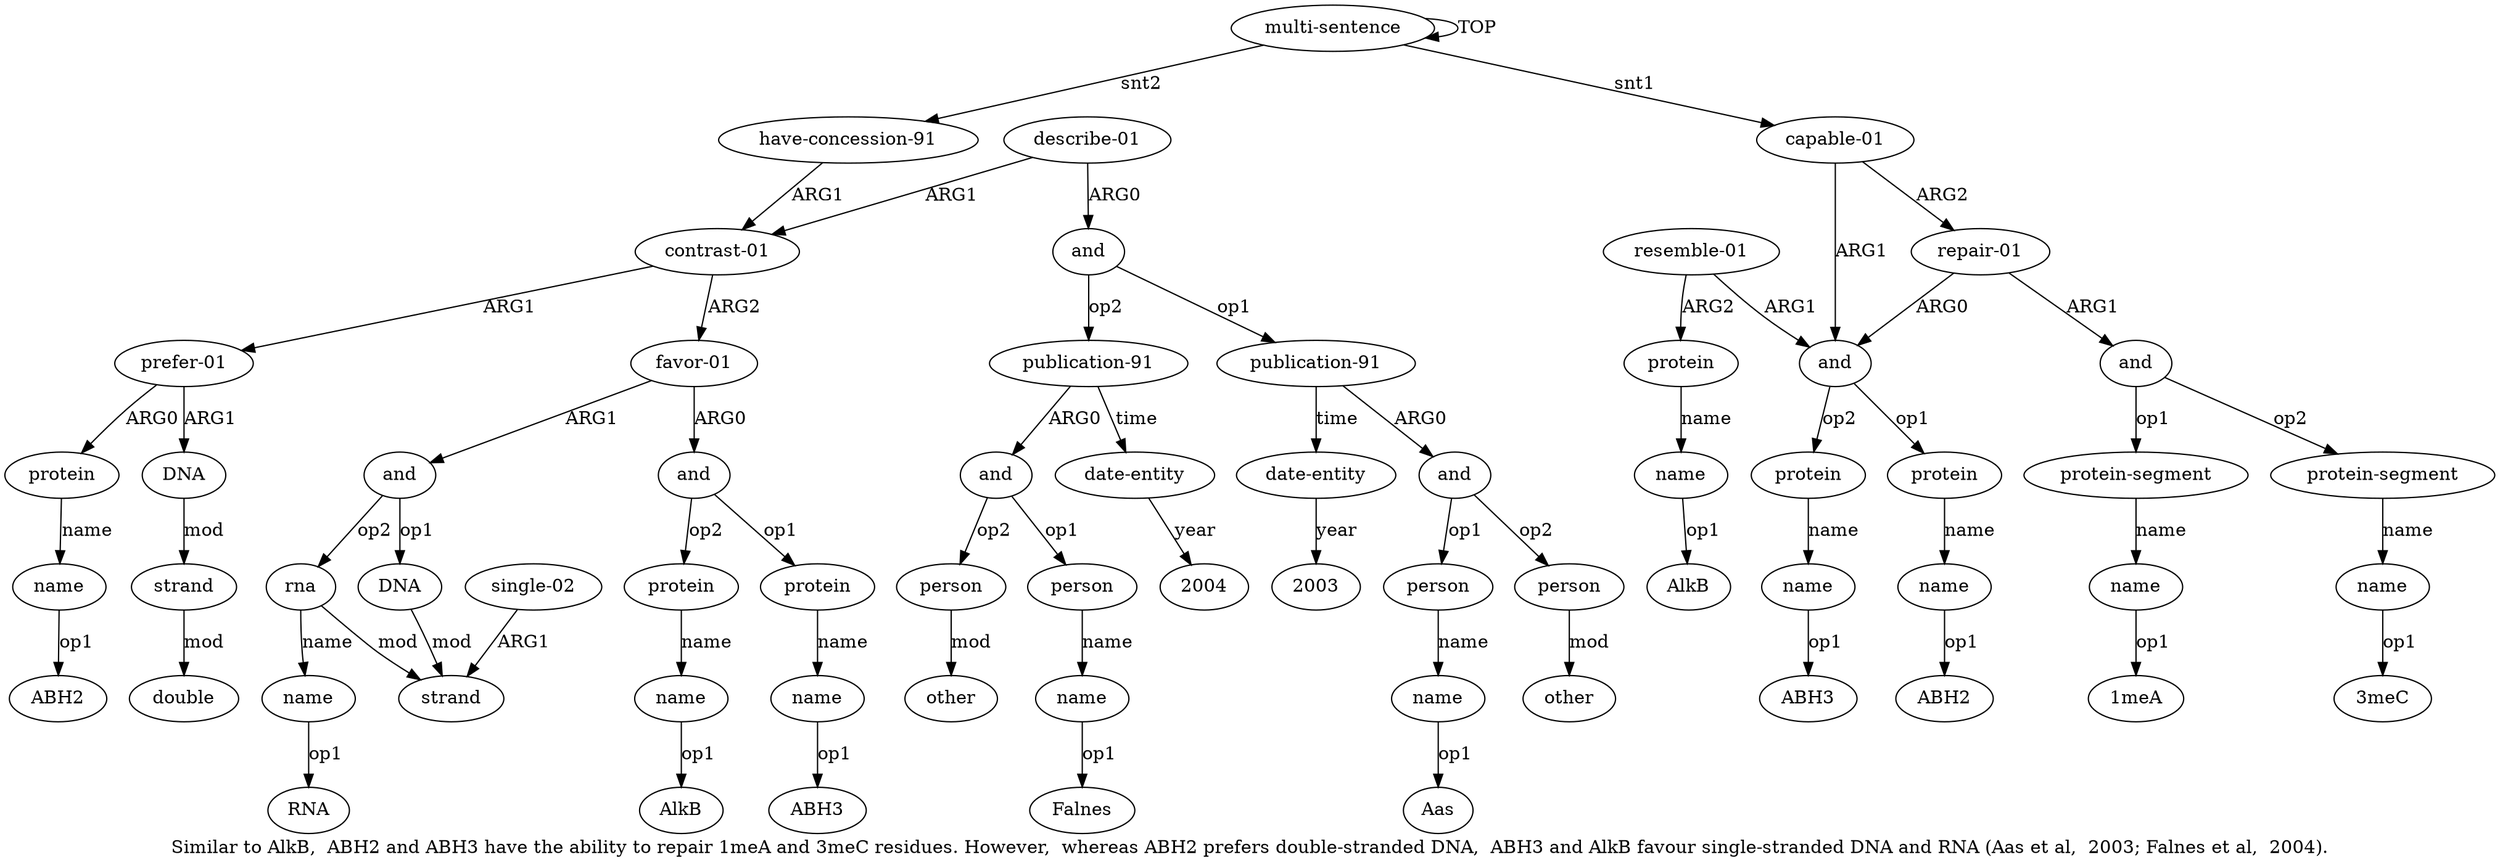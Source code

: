 digraph  {
	graph [label="Similar to AlkB,  ABH2 and ABH3 have the ability to repair 1meA and 3meC residues. However,  whereas ABH2 prefers double-stranded \
DNA,  ABH3 and AlkB favour single-stranded DNA and RNA (Aas et al,  2003; Falnes et al,  2004)."];
	node [label="\N"];
	a20	 [color=black,
		gold_ind=20,
		gold_label=name,
		label=name,
		test_ind=20,
		test_label=name];
	"a20 ABH2"	 [color=black,
		gold_ind=-1,
		gold_label=ABH2,
		label=ABH2,
		test_ind=-1,
		test_label=ABH2];
	a20 -> "a20 ABH2" [key=0,
	color=black,
	gold_label=op1,
	label=op1,
	test_label=op1];
a21 [color=black,
	gold_ind=21,
	gold_label=DNA,
	label=DNA,
	test_ind=21,
	test_label=DNA];
a22 [color=black,
	gold_ind=22,
	gold_label=strand,
	label=strand,
	test_ind=22,
	test_label=strand];
a21 -> a22 [key=0,
color=black,
gold_label=mod,
label=mod,
test_label=mod];
a23 [color=black,
gold_ind=23,
gold_label=double,
label=double,
test_ind=23,
test_label=double];
a22 -> a23 [key=0,
color=black,
gold_label=mod,
label=mod,
test_label=mod];
a24 [color=black,
gold_ind=24,
gold_label="favor-01",
label="favor-01",
test_ind=24,
test_label="favor-01"];
a25 [color=black,
gold_ind=25,
gold_label=and,
label=and,
test_ind=25,
test_label=and];
a24 -> a25 [key=0,
color=black,
gold_label=ARG0,
label=ARG0,
test_label=ARG0];
a30 [color=black,
gold_ind=30,
gold_label=and,
label=and,
test_ind=30,
test_label=and];
a24 -> a30 [key=0,
color=black,
gold_label=ARG1,
label=ARG1,
test_label=ARG1];
a26 [color=black,
gold_ind=26,
gold_label=protein,
label=protein,
test_ind=26,
test_label=protein];
a25 -> a26 [key=0,
color=black,
gold_label=op1,
label=op1,
test_label=op1];
a28 [color=black,
gold_ind=28,
gold_label=protein,
label=protein,
test_ind=28,
test_label=protein];
a25 -> a28 [key=0,
color=black,
gold_label=op2,
label=op2,
test_label=op2];
a27 [color=black,
gold_ind=27,
gold_label=name,
label=name,
test_ind=27,
test_label=name];
a26 -> a27 [key=0,
color=black,
gold_label=name,
label=name,
test_label=name];
"a27 ABH3" [color=black,
gold_ind=-1,
gold_label=ABH3,
label=ABH3,
test_ind=-1,
test_label=ABH3];
a27 -> "a27 ABH3" [key=0,
color=black,
gold_label=op1,
label=op1,
test_label=op1];
a29 [color=black,
gold_ind=29,
gold_label=name,
label=name,
test_ind=29,
test_label=name];
a28 -> a29 [key=0,
color=black,
gold_label=name,
label=name,
test_label=name];
"a29 AlkB" [color=black,
gold_ind=-1,
gold_label=AlkB,
label=AlkB,
test_ind=-1,
test_label=AlkB];
a29 -> "a29 AlkB" [key=0,
color=black,
gold_label=op1,
label=op1,
test_label=op1];
"a13 1meA" [color=black,
gold_ind=-1,
gold_label="1meA",
label="1meA",
test_ind=-1,
test_label="1meA"];
a31 [color=black,
gold_ind=31,
gold_label=DNA,
label=DNA,
test_ind=31,
test_label=DNA];
a32 [color=black,
gold_ind=32,
gold_label=strand,
label=strand,
test_ind=32,
test_label=strand];
a31 -> a32 [key=0,
color=black,
gold_label=mod,
label=mod,
test_label=mod];
a30 -> a31 [key=0,
color=black,
gold_label=op1,
label=op1,
test_label=op1];
a34 [color=black,
gold_ind=34,
gold_label=rna,
label=rna,
test_ind=34,
test_label=rna];
a30 -> a34 [key=0,
color=black,
gold_label=op2,
label=op2,
test_label=op2];
a37 [color=black,
gold_ind=37,
gold_label=and,
label=and,
test_ind=37,
test_label=and];
a38 [color=black,
gold_ind=38,
gold_label="publication-91",
label="publication-91",
test_ind=38,
test_label="publication-91"];
a37 -> a38 [key=0,
color=black,
gold_label=op1,
label=op1,
test_label=op1];
a45 [color=black,
gold_ind=45,
gold_label="publication-91",
label="publication-91",
test_ind=45,
test_label="publication-91"];
a37 -> a45 [key=0,
color=black,
gold_label=op2,
label=op2,
test_label=op2];
a36 [color=black,
gold_ind=36,
gold_label="describe-01",
label="describe-01",
test_ind=36,
test_label="describe-01"];
a36 -> a37 [key=0,
color=black,
gold_label=ARG0,
label=ARG0,
test_label=ARG0];
a17 [color=black,
gold_ind=17,
gold_label="contrast-01",
label="contrast-01",
test_ind=17,
test_label="contrast-01"];
a36 -> a17 [key=0,
color=black,
gold_label=ARG1,
label=ARG1,
test_label=ARG1];
a33 [color=black,
gold_ind=33,
gold_label="single-02",
label="single-02",
test_ind=33,
test_label="single-02"];
a33 -> a32 [key=0,
color=black,
gold_label=ARG1,
label=ARG1,
test_label=ARG1];
"a9 AlkB" [color=black,
gold_ind=-1,
gold_label=AlkB,
label=AlkB,
test_ind=-1,
test_label=AlkB];
a35 [color=black,
gold_ind=35,
gold_label=name,
label=name,
test_ind=35,
test_label=name];
"a35 RNA" [color=black,
gold_ind=-1,
gold_label=RNA,
label=RNA,
test_ind=-1,
test_label=RNA];
a35 -> "a35 RNA" [key=0,
color=black,
gold_label=op1,
label=op1,
test_label=op1];
a34 -> a35 [key=0,
color=black,
gold_label=name,
label=name,
test_label=name];
a34 -> a32 [key=0,
color=black,
gold_label=mod,
label=mod,
test_label=mod];
a51 [color=black,
gold_ind=51,
gold_label="date-entity",
label="date-entity",
test_ind=51,
test_label="date-entity"];
"a51 2004" [color=black,
gold_ind=-1,
gold_label=2004,
label=2004,
test_ind=-1,
test_label=2004];
a51 -> "a51 2004" [key=0,
color=black,
gold_label=year,
label=year,
test_label=year];
a50 [color=black,
gold_ind=50,
gold_label=other,
label=other,
test_ind=50,
test_label=other];
a15 [color=black,
gold_ind=15,
gold_label=name,
label=name,
test_ind=15,
test_label=name];
"a15 3meC" [color=black,
gold_ind=-1,
gold_label="3meC",
label="3meC",
test_ind=-1,
test_label="3meC"];
a15 -> "a15 3meC" [key=0,
color=black,
gold_label=op1,
label=op1,
test_label=op1];
a14 [color=black,
gold_ind=14,
gold_label="protein-segment",
label="protein-segment",
test_ind=14,
test_label="protein-segment"];
a14 -> a15 [key=0,
color=black,
gold_label=name,
label=name,
test_label=name];
a17 -> a24 [key=0,
color=black,
gold_label=ARG2,
label=ARG2,
test_label=ARG2];
a18 [color=black,
gold_ind=18,
gold_label="prefer-01",
label="prefer-01",
test_ind=18,
test_label="prefer-01"];
a17 -> a18 [key=0,
color=black,
gold_label=ARG1,
label=ARG1,
test_label=ARG1];
a16 [color=black,
gold_ind=16,
gold_label="have-concession-91",
label="have-concession-91",
test_ind=16,
test_label="have-concession-91"];
a16 -> a17 [key=0,
color=black,
gold_label=ARG1,
label=ARG1,
test_label=ARG1];
a11 [color=black,
gold_ind=11,
gold_label=and,
label=and,
test_ind=11,
test_label=and];
a11 -> a14 [key=0,
color=black,
gold_label=op2,
label=op2,
test_label=op2];
a12 [color=black,
gold_ind=12,
gold_label="protein-segment",
label="protein-segment",
test_ind=12,
test_label="protein-segment"];
a11 -> a12 [key=0,
color=black,
gold_label=op1,
label=op1,
test_label=op1];
a10 [color=black,
gold_ind=10,
gold_label="repair-01",
label="repair-01",
test_ind=10,
test_label="repair-01"];
a10 -> a11 [key=0,
color=black,
gold_label=ARG1,
label=ARG1,
test_label=ARG1];
a2 [color=black,
gold_ind=2,
gold_label=and,
label=and,
test_ind=2,
test_label=and];
a10 -> a2 [key=0,
color=black,
gold_label=ARG0,
label=ARG0,
test_label=ARG0];
a13 [color=black,
gold_ind=13,
gold_label=name,
label=name,
test_ind=13,
test_label=name];
a13 -> "a13 1meA" [key=0,
color=black,
gold_label=op1,
label=op1,
test_label=op1];
a12 -> a13 [key=0,
color=black,
gold_label=name,
label=name,
test_label=name];
a39 [color=black,
gold_ind=39,
gold_label=and,
label=and,
test_ind=39,
test_label=and];
a42 [color=black,
gold_ind=42,
gold_label=person,
label=person,
test_ind=42,
test_label=person];
a39 -> a42 [key=0,
color=black,
gold_label=op2,
label=op2,
test_label=op2];
a40 [color=black,
gold_ind=40,
gold_label=person,
label=person,
test_ind=40,
test_label=person];
a39 -> a40 [key=0,
color=black,
gold_label=op1,
label=op1,
test_label=op1];
a38 -> a39 [key=0,
color=black,
gold_label=ARG0,
label=ARG0,
test_label=ARG0];
a44 [color=black,
gold_ind=44,
gold_label="date-entity",
label="date-entity",
test_ind=44,
test_label="date-entity"];
a38 -> a44 [key=0,
color=black,
gold_label=time,
label=time,
test_label=time];
a19 [color=black,
gold_ind=19,
gold_label=protein,
label=protein,
test_ind=19,
test_label=protein];
a19 -> a20 [key=0,
color=black,
gold_label=name,
label=name,
test_label=name];
a18 -> a21 [key=0,
color=black,
gold_label=ARG1,
label=ARG1,
test_label=ARG1];
a18 -> a19 [key=0,
color=black,
gold_label=ARG0,
label=ARG0,
test_label=ARG0];
"a41 Aas" [color=black,
gold_ind=-1,
gold_label=Aas,
label=Aas,
test_ind=-1,
test_label=Aas];
a1 [color=black,
gold_ind=1,
gold_label="capable-01",
label="capable-01",
test_ind=1,
test_label="capable-01"];
a1 -> a10 [key=0,
color=black,
gold_label=ARG2,
label=ARG2,
test_label=ARG2];
a1 -> a2 [key=0,
color=black,
gold_label=ARG1,
label=ARG1,
test_label=ARG1];
a0 [color=black,
gold_ind=0,
gold_label="multi-sentence",
label="multi-sentence",
test_ind=0,
test_label="multi-sentence"];
a0 -> a16 [key=0,
color=black,
gold_label=snt2,
label=snt2,
test_label=snt2];
a0 -> a1 [key=0,
color=black,
gold_label=snt1,
label=snt1,
test_label=snt1];
a0 -> a0 [key=0,
color=black,
gold_label=TOP,
label=TOP,
test_label=TOP];
a3 [color=black,
gold_ind=3,
gold_label=protein,
label=protein,
test_ind=3,
test_label=protein];
a4 [color=black,
gold_ind=4,
gold_label=name,
label=name,
test_ind=4,
test_label=name];
a3 -> a4 [key=0,
color=black,
gold_label=name,
label=name,
test_label=name];
a2 -> a3 [key=0,
color=black,
gold_label=op1,
label=op1,
test_label=op1];
a5 [color=black,
gold_ind=5,
gold_label=protein,
label=protein,
test_ind=5,
test_label=protein];
a2 -> a5 [key=0,
color=black,
gold_label=op2,
label=op2,
test_label=op2];
a6 [color=black,
gold_ind=6,
gold_label=name,
label=name,
test_ind=6,
test_label=name];
a5 -> a6 [key=0,
color=black,
gold_label=name,
label=name,
test_label=name];
"a4 ABH2" [color=black,
gold_ind=-1,
gold_label=ABH2,
label=ABH2,
test_ind=-1,
test_label=ABH2];
a4 -> "a4 ABH2" [key=0,
color=black,
gold_label=op1,
label=op1,
test_label=op1];
a7 [color=black,
gold_ind=7,
gold_label="resemble-01",
label="resemble-01",
test_ind=7,
test_label="resemble-01"];
a7 -> a2 [key=0,
color=black,
gold_label=ARG1,
label=ARG1,
test_label=ARG1];
a8 [color=black,
gold_ind=8,
gold_label=protein,
label=protein,
test_ind=8,
test_label=protein];
a7 -> a8 [key=0,
color=black,
gold_label=ARG2,
label=ARG2,
test_label=ARG2];
"a6 ABH3" [color=black,
gold_ind=-1,
gold_label=ABH3,
label=ABH3,
test_ind=-1,
test_label=ABH3];
a6 -> "a6 ABH3" [key=0,
color=black,
gold_label=op1,
label=op1,
test_label=op1];
a9 [color=black,
gold_ind=9,
gold_label=name,
label=name,
test_ind=9,
test_label=name];
a9 -> "a9 AlkB" [key=0,
color=black,
gold_label=op1,
label=op1,
test_label=op1];
a8 -> a9 [key=0,
color=black,
gold_label=name,
label=name,
test_label=name];
"a48 Falnes" [color=black,
gold_ind=-1,
gold_label=Falnes,
label=Falnes,
test_ind=-1,
test_label=Falnes];
"a44 2003" [color=black,
gold_ind=-1,
gold_label=2003,
label=2003,
test_ind=-1,
test_label=2003];
a46 [color=black,
gold_ind=46,
gold_label=and,
label=and,
test_ind=46,
test_label=and];
a47 [color=black,
gold_ind=47,
gold_label=person,
label=person,
test_ind=47,
test_label=person];
a46 -> a47 [key=0,
color=black,
gold_label=op1,
label=op1,
test_label=op1];
a49 [color=black,
gold_ind=49,
gold_label=person,
label=person,
test_ind=49,
test_label=person];
a46 -> a49 [key=0,
color=black,
gold_label=op2,
label=op2,
test_label=op2];
a48 [color=black,
gold_ind=48,
gold_label=name,
label=name,
test_ind=48,
test_label=name];
a47 -> a48 [key=0,
color=black,
gold_label=name,
label=name,
test_label=name];
a44 -> "a44 2003" [key=0,
color=black,
gold_label=year,
label=year,
test_label=year];
a45 -> a51 [key=0,
color=black,
gold_label=time,
label=time,
test_label=time];
a45 -> a46 [key=0,
color=black,
gold_label=ARG0,
label=ARG0,
test_label=ARG0];
a43 [color=black,
gold_ind=43,
gold_label=other,
label=other,
test_ind=43,
test_label=other];
a42 -> a43 [key=0,
color=black,
gold_label=mod,
label=mod,
test_label=mod];
a41 [color=black,
gold_ind=41,
gold_label=name,
label=name,
test_ind=41,
test_label=name];
a40 -> a41 [key=0,
color=black,
gold_label=name,
label=name,
test_label=name];
a41 -> "a41 Aas" [key=0,
color=black,
gold_label=op1,
label=op1,
test_label=op1];
a48 -> "a48 Falnes" [key=0,
color=black,
gold_label=op1,
label=op1,
test_label=op1];
a49 -> a50 [key=0,
color=black,
gold_label=mod,
label=mod,
test_label=mod];
}
